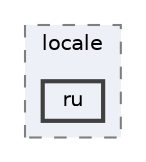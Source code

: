 digraph "C:/Users/LukeMabie/documents/Development/Password_Saver_Using_Django-master/venv/Lib/site-packages/django/conf/locale/ru"
{
 // LATEX_PDF_SIZE
  bgcolor="transparent";
  edge [fontname=Helvetica,fontsize=10,labelfontname=Helvetica,labelfontsize=10];
  node [fontname=Helvetica,fontsize=10,shape=box,height=0.2,width=0.4];
  compound=true
  subgraph clusterdir_6ae4708f427b9ff73e5313b131df1071 {
    graph [ bgcolor="#edf0f7", pencolor="grey50", label="locale", fontname=Helvetica,fontsize=10 style="filled,dashed", URL="dir_6ae4708f427b9ff73e5313b131df1071.html",tooltip=""]
  dir_9738eb6e38b66bd4c7df277d5726594c [label="ru", fillcolor="#edf0f7", color="grey25", style="filled,bold", URL="dir_9738eb6e38b66bd4c7df277d5726594c.html",tooltip=""];
  }
}
